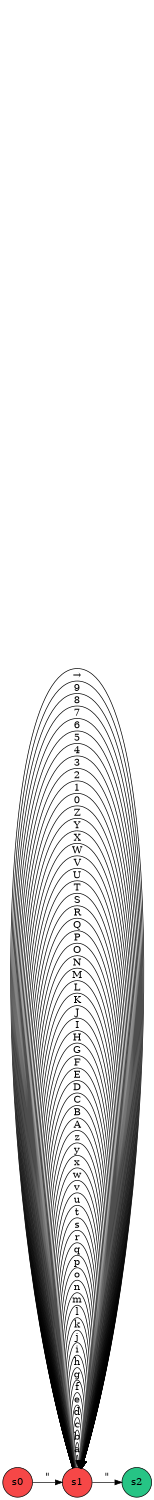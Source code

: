 digraph "DFA by direct method" {
	rankdir=LR size=10
	node [fillcolor="#26C485" shape=circle style=filled]
	s2
	node [fillcolor="#f64747" shape=circle style=filled]
	s0 -> s1 [label="\""]
	s1 -> s2 [label="\""]
	s1 -> s1 [label=a]
	s1 -> s1 [label=b]
	s1 -> s1 [label=c]
	s1 -> s1 [label=d]
	s1 -> s1 [label=e]
	s1 -> s1 [label=f]
	s1 -> s1 [label=g]
	s1 -> s1 [label=h]
	s1 -> s1 [label=i]
	s1 -> s1 [label=j]
	s1 -> s1 [label=k]
	s1 -> s1 [label=l]
	s1 -> s1 [label=m]
	s1 -> s1 [label=n]
	s1 -> s1 [label=o]
	s1 -> s1 [label=p]
	s1 -> s1 [label=q]
	s1 -> s1 [label=r]
	s1 -> s1 [label=s]
	s1 -> s1 [label=t]
	s1 -> s1 [label=u]
	s1 -> s1 [label=v]
	s1 -> s1 [label=w]
	s1 -> s1 [label=x]
	s1 -> s1 [label=y]
	s1 -> s1 [label=z]
	s1 -> s1 [label=A]
	s1 -> s1 [label=B]
	s1 -> s1 [label=C]
	s1 -> s1 [label=D]
	s1 -> s1 [label=E]
	s1 -> s1 [label=F]
	s1 -> s1 [label=G]
	s1 -> s1 [label=H]
	s1 -> s1 [label=I]
	s1 -> s1 [label=J]
	s1 -> s1 [label=K]
	s1 -> s1 [label=L]
	s1 -> s1 [label=M]
	s1 -> s1 [label=N]
	s1 -> s1 [label=O]
	s1 -> s1 [label=P]
	s1 -> s1 [label=Q]
	s1 -> s1 [label=R]
	s1 -> s1 [label=S]
	s1 -> s1 [label=T]
	s1 -> s1 [label=U]
	s1 -> s1 [label=V]
	s1 -> s1 [label=W]
	s1 -> s1 [label=X]
	s1 -> s1 [label=Y]
	s1 -> s1 [label=Z]
	s1 -> s1 [label=0]
	s1 -> s1 [label=1]
	s1 -> s1 [label=2]
	s1 -> s1 [label=3]
	s1 -> s1 [label=4]
	s1 -> s1 [label=5]
	s1 -> s1 [label=6]
	s1 -> s1 [label=7]
	s1 -> s1 [label=8]
	s1 -> s1 [label=9]
	s1 -> s1 [label="→"]
	s1 -> s1 [label=" "]
}
